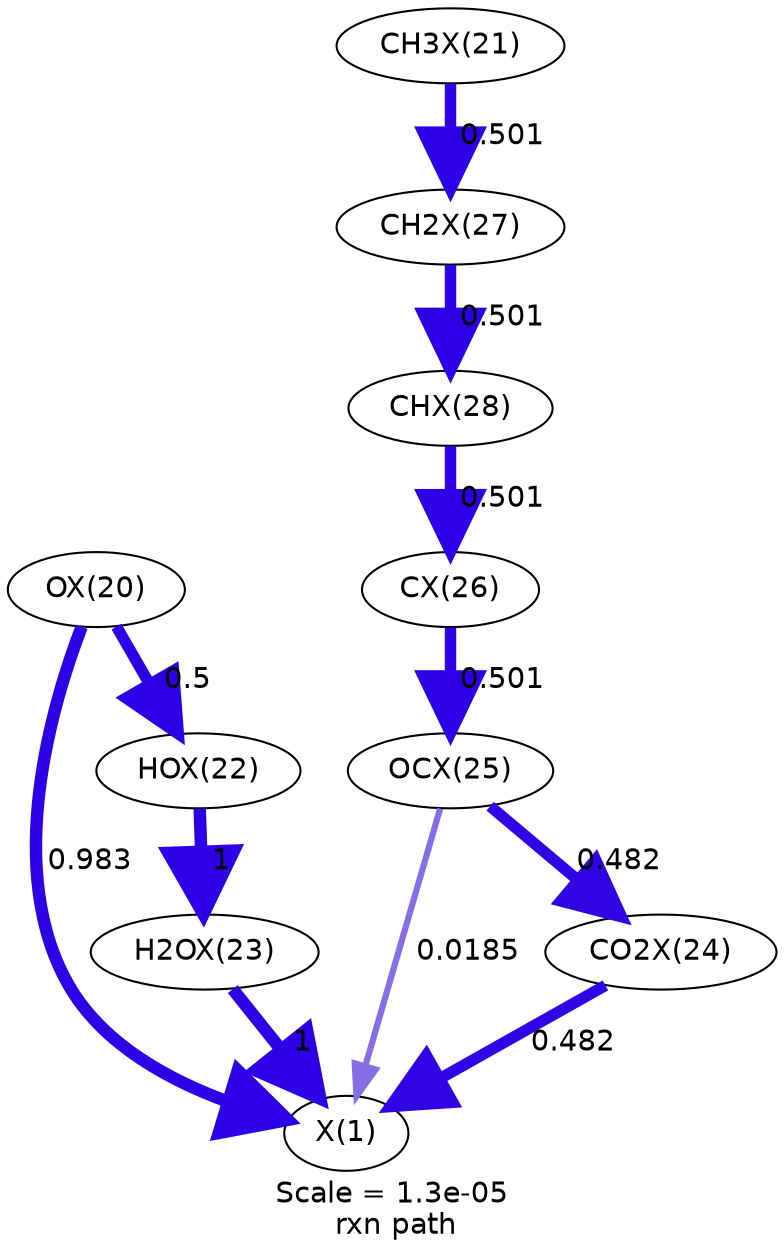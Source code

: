 digraph reaction_paths {
center=1;
s24 -> s22[fontname="Helvetica", penwidth=5.99, arrowsize=2.99, color="0.7, 1.48, 0.9"
, label=" 0.983"];
s29 -> s22[fontname="Helvetica", penwidth=2.99, arrowsize=1.49, color="0.7, 0.518, 0.9"
, label=" 0.0185"];
s27 -> s22[fontname="Helvetica", penwidth=6, arrowsize=3, color="0.7, 1.5, 0.9"
, label=" 1"];
s28 -> s22[fontname="Helvetica", penwidth=5.45, arrowsize=2.72, color="0.7, 0.982, 0.9"
, label=" 0.482"];
s24 -> s26[fontname="Helvetica", penwidth=5.48, arrowsize=2.74, color="0.7, 1, 0.9"
, label=" 0.5"];
s26 -> s27[fontname="Helvetica", penwidth=6, arrowsize=3, color="0.7, 1.5, 0.9"
, label=" 1"];
s25 -> s31[fontname="Helvetica", penwidth=5.48, arrowsize=2.74, color="0.7, 1, 0.9"
, label=" 0.501"];
s31 -> s32[fontname="Helvetica", penwidth=5.48, arrowsize=2.74, color="0.7, 1, 0.9"
, label=" 0.501"];
s32 -> s30[fontname="Helvetica", penwidth=5.48, arrowsize=2.74, color="0.7, 1, 0.9"
, label=" 0.501"];
s30 -> s29[fontname="Helvetica", penwidth=5.48, arrowsize=2.74, color="0.7, 1, 0.9"
, label=" 0.501"];
s29 -> s28[fontname="Helvetica", penwidth=5.45, arrowsize=2.72, color="0.7, 0.982, 0.9"
, label=" 0.482"];
s22 [ fontname="Helvetica", label="X(1)"];
s24 [ fontname="Helvetica", label="OX(20)"];
s25 [ fontname="Helvetica", label="CH3X(21)"];
s26 [ fontname="Helvetica", label="HOX(22)"];
s27 [ fontname="Helvetica", label="H2OX(23)"];
s28 [ fontname="Helvetica", label="CO2X(24)"];
s29 [ fontname="Helvetica", label="OCX(25)"];
s30 [ fontname="Helvetica", label="CX(26)"];
s31 [ fontname="Helvetica", label="CH2X(27)"];
s32 [ fontname="Helvetica", label="CHX(28)"];
 label = "Scale = 1.3e-05\l rxn path";
 fontname = "Helvetica";
}
